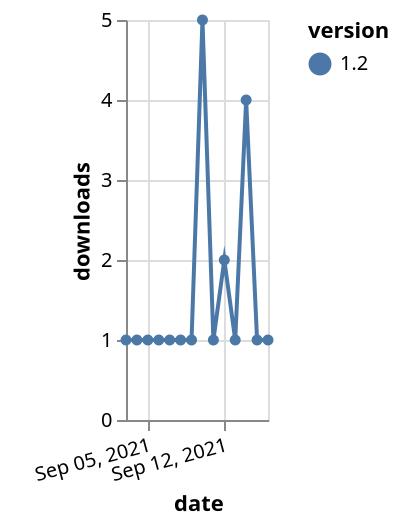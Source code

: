 {"$schema": "https://vega.github.io/schema/vega-lite/v5.json", "description": "A simple bar chart with embedded data.", "data": {"values": [{"date": "2021-09-03", "total": 274, "delta": 1, "version": "1.2"}, {"date": "2021-09-04", "total": 275, "delta": 1, "version": "1.2"}, {"date": "2021-09-05", "total": 276, "delta": 1, "version": "1.2"}, {"date": "2021-09-06", "total": 277, "delta": 1, "version": "1.2"}, {"date": "2021-09-07", "total": 278, "delta": 1, "version": "1.2"}, {"date": "2021-09-08", "total": 279, "delta": 1, "version": "1.2"}, {"date": "2021-09-09", "total": 280, "delta": 1, "version": "1.2"}, {"date": "2021-09-10", "total": 285, "delta": 5, "version": "1.2"}, {"date": "2021-09-11", "total": 286, "delta": 1, "version": "1.2"}, {"date": "2021-09-12", "total": 288, "delta": 2, "version": "1.2"}, {"date": "2021-09-13", "total": 289, "delta": 1, "version": "1.2"}, {"date": "2021-09-14", "total": 293, "delta": 4, "version": "1.2"}, {"date": "2021-09-15", "total": 294, "delta": 1, "version": "1.2"}, {"date": "2021-09-16", "total": 295, "delta": 1, "version": "1.2"}]}, "width": "container", "mark": {"type": "line", "point": {"filled": true}}, "encoding": {"x": {"field": "date", "type": "temporal", "timeUnit": "yearmonthdate", "title": "date", "axis": {"labelAngle": -15}}, "y": {"field": "delta", "type": "quantitative", "title": "downloads"}, "color": {"field": "version", "type": "nominal"}, "tooltip": {"field": "delta"}}}